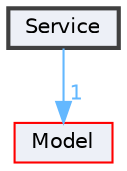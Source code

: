 digraph "Service"
{
 // LATEX_PDF_SIZE
  bgcolor="transparent";
  edge [fontname=Helvetica,fontsize=10,labelfontname=Helvetica,labelfontsize=10];
  node [fontname=Helvetica,fontsize=10,shape=box,height=0.2,width=0.4];
  compound=true
  dir_44eb20806aaf8411decdc863bb791107 [label="Service", fillcolor="#edf0f7", color="grey25", style="filled,bold", URL="dir_44eb20806aaf8411decdc863bb791107.html",tooltip=""];
  dir_312950da3f243a51cc00f4a947545131 [label="Model", fillcolor="#edf0f7", color="red", style="filled", URL="dir_312950da3f243a51cc00f4a947545131.html",tooltip=""];
  dir_44eb20806aaf8411decdc863bb791107->dir_312950da3f243a51cc00f4a947545131 [headlabel="1", labeldistance=1.5 headhref="dir_000014_000012.html" color="steelblue1" fontcolor="steelblue1"];
}
